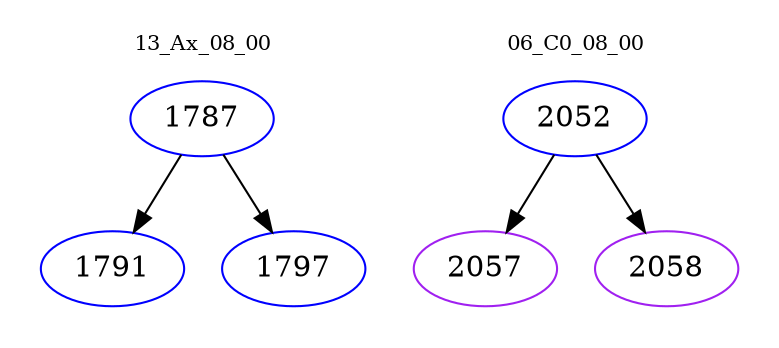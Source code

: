 digraph{
subgraph cluster_0 {
color = white
label = "13_Ax_08_00";
fontsize=10;
T0_1787 [label="1787", color="blue"]
T0_1787 -> T0_1791 [color="black"]
T0_1791 [label="1791", color="blue"]
T0_1787 -> T0_1797 [color="black"]
T0_1797 [label="1797", color="blue"]
}
subgraph cluster_1 {
color = white
label = "06_C0_08_00";
fontsize=10;
T1_2052 [label="2052", color="blue"]
T1_2052 -> T1_2057 [color="black"]
T1_2057 [label="2057", color="purple"]
T1_2052 -> T1_2058 [color="black"]
T1_2058 [label="2058", color="purple"]
}
}

